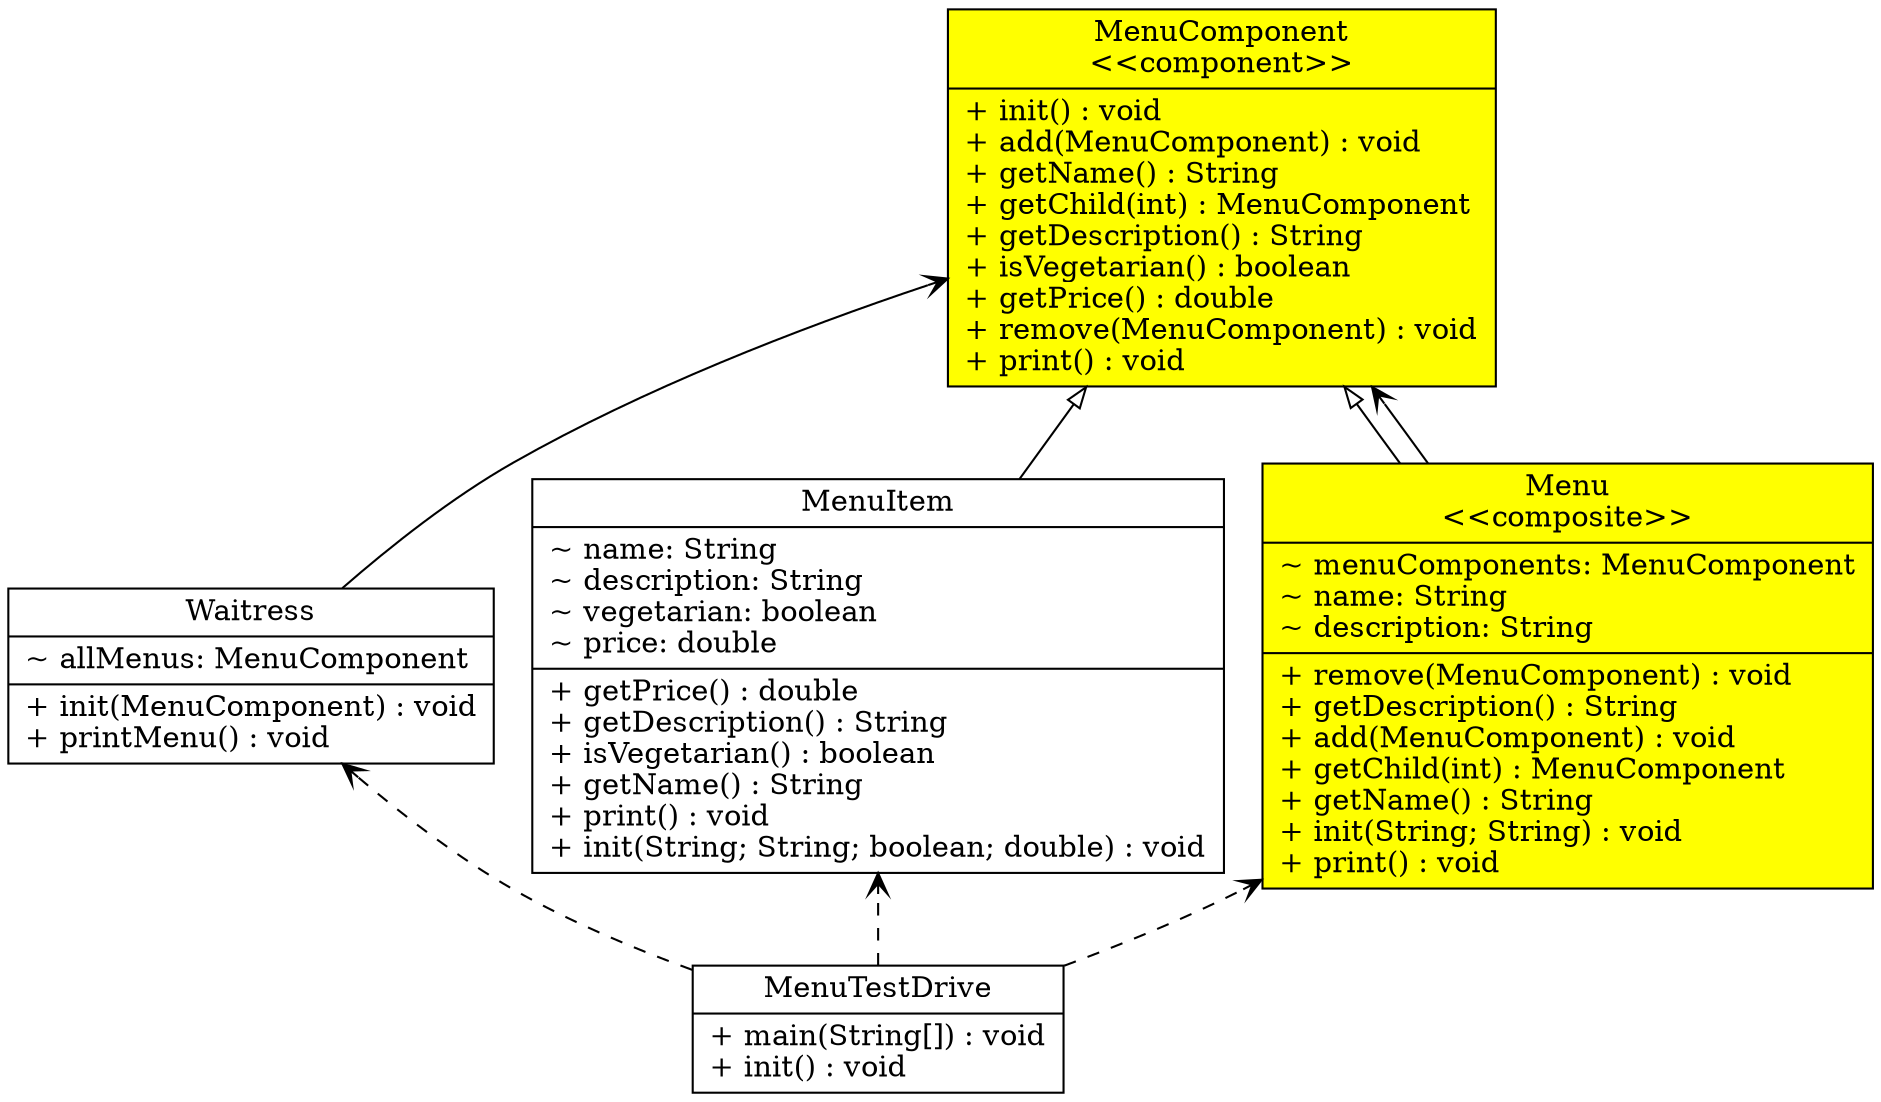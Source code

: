 digraph model{
rankdir = BT;
Waitress [
shape="record",
label = "{Waitress| ~ allMenus: MenuComponent\l|+ init(MenuComponent) : void\l+ printMenu() : void\l}"
];

MenuComponent [
shape="record",style = filled,fillcolor=yellow
label = "{MenuComponent\n\<\<component\>\>|+ init() : void\l+ add(MenuComponent) : void\l+ getName() : String\l+ getChild(int) : MenuComponent\l+ getDescription() : String\l+ isVegetarian() : boolean\l+ getPrice() : double\l+ remove(MenuComponent) : void\l+ print() : void\l}"
];

MenuItem [
shape="record",
label = "{MenuItem| ~ name: String\l~ description: String\l~ vegetarian: boolean\l~ price: double\l|+ getPrice() : double\l+ getDescription() : String\l+ isVegetarian() : boolean\l+ getName() : String\l+ print() : void\l+ init(String; String; boolean; double) : void\l}"
];

MenuTestDrive [
shape="record",
label = "{MenuTestDrive| + main(String[]) : void\l+ init() : void\l}"
];

Menu [
shape="record",style = filled,fillcolor=yellow
label = "{Menu\n\<\<composite\>\>|~ menuComponents: MenuComponent\l~ name: String\l~ description: String\l|+ remove(MenuComponent) : void\l+ getDescription() : String\l+ add(MenuComponent) : void\l+ getChild(int) : MenuComponent\l+ getName() : String\l+ init(String; String) : void\l+ print() : void\l}"
];

//writing relations between classes now
Menu -> MenuComponent [arrowhead = "empty"];
Menu -> MenuComponent [arrowhead = "vee"];
MenuItem -> MenuComponent [arrowhead = "empty"];
MenuTestDrive -> Menu [arrowhead = "vee", style = "dashed"];
MenuTestDrive -> MenuItem [arrowhead = "vee", style = "dashed"];
MenuTestDrive -> Waitress [arrowhead = "vee", style = "dashed"];
Waitress -> MenuComponent [arrowhead = "vee"];
}